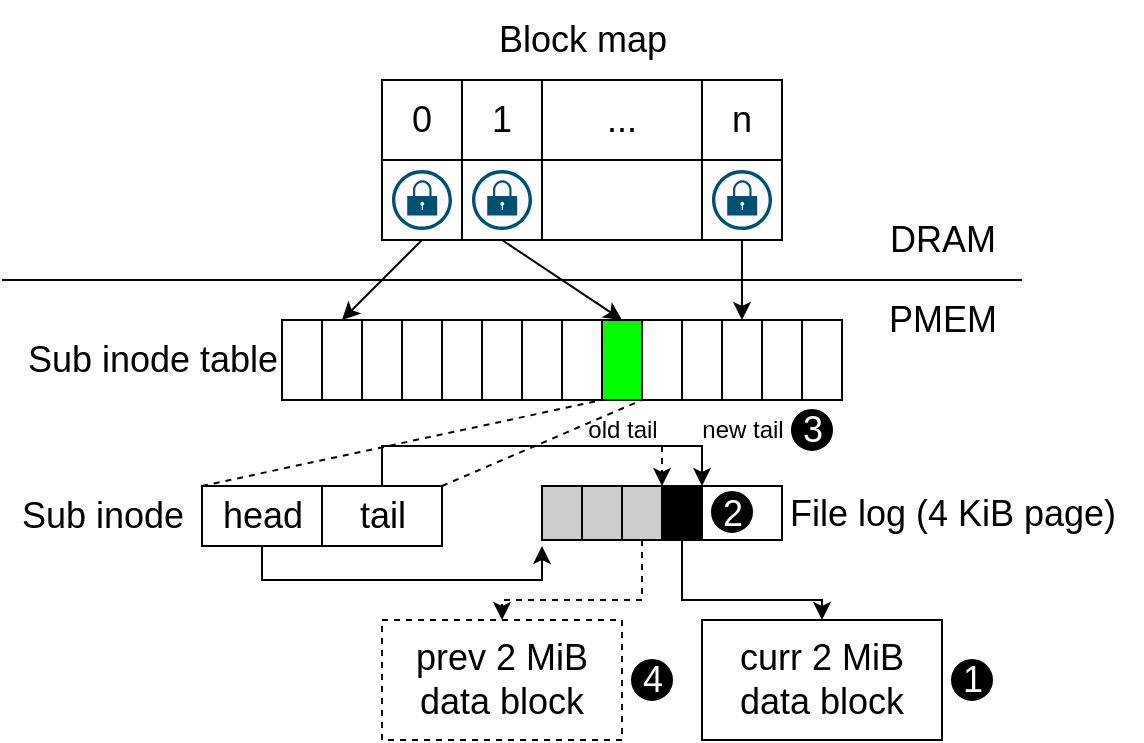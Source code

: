 <mxfile version="20.3.2" type="device"><diagram id="6tiLW8Mv2pQZ2xRoAar4" name="Page-1"><mxGraphModel dx="2062" dy="1066" grid="1" gridSize="10" guides="1" tooltips="1" connect="1" arrows="1" fold="1" page="1" pageScale="1" pageWidth="850" pageHeight="1100" math="0" shadow="0"><root><mxCell id="0"/><mxCell id="1" parent="0"/><mxCell id="AZ0mGfDzJaNnXbe0xWkF-1" value="&lt;font style=&quot;font-size: 18px;&quot;&gt;0&lt;/font&gt;" style="rounded=0;whiteSpace=wrap;html=1;fillColor=none;" parent="1" vertex="1"><mxGeometry x="200" y="50" width="40" height="40" as="geometry"/></mxCell><mxCell id="AZ0mGfDzJaNnXbe0xWkF-2" value="&lt;font style=&quot;font-size: 18px;&quot;&gt;1&lt;/font&gt;" style="rounded=0;whiteSpace=wrap;html=1;fillColor=none;" parent="1" vertex="1"><mxGeometry x="240" y="50" width="40" height="40" as="geometry"/></mxCell><mxCell id="AZ0mGfDzJaNnXbe0xWkF-3" value="&lt;font style=&quot;font-size: 18px;&quot;&gt;...&lt;/font&gt;" style="rounded=0;whiteSpace=wrap;html=1;fillColor=none;" parent="1" vertex="1"><mxGeometry x="280" y="50" width="80" height="40" as="geometry"/></mxCell><mxCell id="AZ0mGfDzJaNnXbe0xWkF-4" value="&lt;font style=&quot;font-size: 18px;&quot;&gt;n&lt;/font&gt;" style="rounded=0;whiteSpace=wrap;html=1;fillColor=none;" parent="1" vertex="1"><mxGeometry x="360" y="50" width="40" height="40" as="geometry"/></mxCell><mxCell id="AZ0mGfDzJaNnXbe0xWkF-5" value="" style="rounded=0;whiteSpace=wrap;html=1;fillColor=none;" parent="1" vertex="1"><mxGeometry x="200" y="90" width="40" height="40" as="geometry"/></mxCell><mxCell id="AZ0mGfDzJaNnXbe0xWkF-6" value="" style="rounded=0;whiteSpace=wrap;html=1;fillColor=none;" parent="1" vertex="1"><mxGeometry x="240" y="90" width="40" height="40" as="geometry"/></mxCell><mxCell id="AZ0mGfDzJaNnXbe0xWkF-7" value="" style="rounded=0;whiteSpace=wrap;html=1;fillColor=none;" parent="1" vertex="1"><mxGeometry x="280" y="90" width="80" height="40" as="geometry"/></mxCell><mxCell id="AZ0mGfDzJaNnXbe0xWkF-8" value="" style="rounded=0;whiteSpace=wrap;html=1;fillColor=none;" parent="1" vertex="1"><mxGeometry x="360" y="90" width="40" height="40" as="geometry"/></mxCell><mxCell id="AZ0mGfDzJaNnXbe0xWkF-10" value="" style="sketch=0;points=[[0.5,0,0],[1,0.5,0],[0.5,1,0],[0,0.5,0],[0.145,0.145,0],[0.856,0.145,0],[0.855,0.856,0],[0.145,0.855,0]];verticalLabelPosition=bottom;html=1;verticalAlign=top;aspect=fixed;align=center;pointerEvents=1;shape=mxgraph.cisco19.lock;fillColor=#005073;strokeColor=none;" parent="1" vertex="1"><mxGeometry x="205" y="95" width="30" height="30" as="geometry"/></mxCell><mxCell id="AZ0mGfDzJaNnXbe0xWkF-11" value="" style="sketch=0;points=[[0.5,0,0],[1,0.5,0],[0.5,1,0],[0,0.5,0],[0.145,0.145,0],[0.856,0.145,0],[0.855,0.856,0],[0.145,0.855,0]];verticalLabelPosition=bottom;html=1;verticalAlign=top;aspect=fixed;align=center;pointerEvents=1;shape=mxgraph.cisco19.lock;fillColor=#005073;strokeColor=none;" parent="1" vertex="1"><mxGeometry x="245" y="95" width="30" height="30" as="geometry"/></mxCell><mxCell id="AZ0mGfDzJaNnXbe0xWkF-12" value="" style="sketch=0;points=[[0.5,0,0],[1,0.5,0],[0.5,1,0],[0,0.5,0],[0.145,0.145,0],[0.856,0.145,0],[0.855,0.856,0],[0.145,0.855,0]];verticalLabelPosition=bottom;html=1;verticalAlign=top;aspect=fixed;align=center;pointerEvents=1;shape=mxgraph.cisco19.lock;fillColor=#005073;strokeColor=none;" parent="1" vertex="1"><mxGeometry x="365" y="95" width="30" height="30" as="geometry"/></mxCell><mxCell id="AZ0mGfDzJaNnXbe0xWkF-13" value="" style="rounded=0;whiteSpace=wrap;html=1;fontSize=18;fillColor=none;" parent="1" vertex="1"><mxGeometry x="150" y="170" width="20" height="40" as="geometry"/></mxCell><mxCell id="AZ0mGfDzJaNnXbe0xWkF-14" value="" style="rounded=0;whiteSpace=wrap;html=1;fontSize=18;fillColor=none;" parent="1" vertex="1"><mxGeometry x="170" y="170" width="20" height="40" as="geometry"/></mxCell><mxCell id="AZ0mGfDzJaNnXbe0xWkF-15" value="" style="rounded=0;whiteSpace=wrap;html=1;fontSize=18;fillColor=none;" parent="1" vertex="1"><mxGeometry x="190" y="170" width="20" height="40" as="geometry"/></mxCell><mxCell id="AZ0mGfDzJaNnXbe0xWkF-16" value="" style="rounded=0;whiteSpace=wrap;html=1;fontSize=18;fillColor=none;" parent="1" vertex="1"><mxGeometry x="210" y="170" width="20" height="40" as="geometry"/></mxCell><mxCell id="AZ0mGfDzJaNnXbe0xWkF-17" value="" style="rounded=0;whiteSpace=wrap;html=1;fontSize=18;fillColor=none;" parent="1" vertex="1"><mxGeometry x="230" y="170" width="20" height="40" as="geometry"/></mxCell><mxCell id="AZ0mGfDzJaNnXbe0xWkF-18" value="" style="rounded=0;whiteSpace=wrap;html=1;fontSize=18;fillColor=none;" parent="1" vertex="1"><mxGeometry x="250" y="170" width="20" height="40" as="geometry"/></mxCell><mxCell id="AZ0mGfDzJaNnXbe0xWkF-19" value="" style="rounded=0;whiteSpace=wrap;html=1;fontSize=18;fillColor=none;" parent="1" vertex="1"><mxGeometry x="270" y="170" width="20" height="40" as="geometry"/></mxCell><mxCell id="AZ0mGfDzJaNnXbe0xWkF-20" value="" style="rounded=0;whiteSpace=wrap;html=1;fontSize=18;fillColor=none;" parent="1" vertex="1"><mxGeometry x="290" y="170" width="20" height="40" as="geometry"/></mxCell><mxCell id="AZ0mGfDzJaNnXbe0xWkF-21" value="" style="rounded=0;whiteSpace=wrap;html=1;fontSize=18;fillColor=#00FF00;" parent="1" vertex="1"><mxGeometry x="310" y="170" width="20" height="40" as="geometry"/></mxCell><mxCell id="AZ0mGfDzJaNnXbe0xWkF-22" value="" style="rounded=0;whiteSpace=wrap;html=1;fontSize=18;fillColor=none;" parent="1" vertex="1"><mxGeometry x="330" y="170" width="20" height="40" as="geometry"/></mxCell><mxCell id="AZ0mGfDzJaNnXbe0xWkF-23" value="" style="rounded=0;whiteSpace=wrap;html=1;fontSize=18;fillColor=none;" parent="1" vertex="1"><mxGeometry x="350" y="170" width="20" height="40" as="geometry"/></mxCell><mxCell id="AZ0mGfDzJaNnXbe0xWkF-24" value="" style="rounded=0;whiteSpace=wrap;html=1;fontSize=18;fillColor=none;" parent="1" vertex="1"><mxGeometry x="370" y="170" width="20" height="40" as="geometry"/></mxCell><mxCell id="AZ0mGfDzJaNnXbe0xWkF-25" value="" style="rounded=0;whiteSpace=wrap;html=1;fontSize=18;fillColor=none;" parent="1" vertex="1"><mxGeometry x="390" y="170" width="20" height="40" as="geometry"/></mxCell><mxCell id="AZ0mGfDzJaNnXbe0xWkF-26" value="" style="rounded=0;whiteSpace=wrap;html=1;fontSize=18;fillColor=none;" parent="1" vertex="1"><mxGeometry x="410" y="170" width="20" height="40" as="geometry"/></mxCell><mxCell id="AZ0mGfDzJaNnXbe0xWkF-27" value="Block map" style="text;html=1;resizable=0;autosize=1;align=center;verticalAlign=middle;points=[];fillColor=none;strokeColor=none;rounded=0;fontSize=18;" parent="1" vertex="1"><mxGeometry x="245" y="10" width="110" height="40" as="geometry"/></mxCell><mxCell id="AZ0mGfDzJaNnXbe0xWkF-28" value="" style="endArrow=none;html=1;rounded=0;fontSize=18;" parent="1" edge="1"><mxGeometry width="50" height="50" relative="1" as="geometry"><mxPoint x="10" y="150" as="sourcePoint"/><mxPoint x="520" y="150" as="targetPoint"/></mxGeometry></mxCell><mxCell id="AZ0mGfDzJaNnXbe0xWkF-29" value="Sub inode table" style="text;html=1;resizable=0;autosize=1;align=center;verticalAlign=middle;points=[];fillColor=none;strokeColor=none;rounded=0;fontSize=18;" parent="1" vertex="1"><mxGeometry x="10" y="170" width="150" height="40" as="geometry"/></mxCell><mxCell id="AZ0mGfDzJaNnXbe0xWkF-30" value="DRAM" style="text;html=1;resizable=0;autosize=1;align=center;verticalAlign=middle;points=[];fillColor=none;strokeColor=none;rounded=0;fontSize=18;" parent="1" vertex="1"><mxGeometry x="440" y="110" width="80" height="40" as="geometry"/></mxCell><mxCell id="AZ0mGfDzJaNnXbe0xWkF-31" value="PMEM" style="text;html=1;resizable=0;autosize=1;align=center;verticalAlign=middle;points=[];fillColor=none;strokeColor=none;rounded=0;fontSize=18;" parent="1" vertex="1"><mxGeometry x="440" y="150" width="80" height="40" as="geometry"/></mxCell><mxCell id="AZ0mGfDzJaNnXbe0xWkF-32" value="head" style="text;html=1;resizable=0;autosize=1;align=center;verticalAlign=middle;points=[];fillColor=none;strokeColor=none;rounded=0;fontSize=18;" parent="1" vertex="1"><mxGeometry x="110" y="248" width="60" height="40" as="geometry"/></mxCell><mxCell id="AZ0mGfDzJaNnXbe0xWkF-33" value="tail" style="text;html=1;resizable=0;autosize=1;align=center;verticalAlign=middle;points=[];fillColor=none;strokeColor=none;rounded=0;fontSize=18;" parent="1" vertex="1"><mxGeometry x="175" y="248" width="50" height="40" as="geometry"/></mxCell><mxCell id="Eh0wLbFimJlylfkcWco6-24" style="edgeStyle=orthogonalEdgeStyle;rounded=0;orthogonalLoop=1;jettySize=auto;html=1;exitX=0.5;exitY=1;exitDx=0;exitDy=0;" edge="1" parent="1" source="AZ0mGfDzJaNnXbe0xWkF-34"><mxGeometry relative="1" as="geometry"><mxPoint x="280" y="283" as="targetPoint"/><Array as="points"><mxPoint x="140" y="300"/><mxPoint x="280" y="300"/></Array></mxGeometry></mxCell><mxCell id="AZ0mGfDzJaNnXbe0xWkF-34" value="" style="rounded=0;whiteSpace=wrap;html=1;fontSize=18;fillColor=none;" parent="1" vertex="1"><mxGeometry x="110" y="253" width="60" height="30" as="geometry"/></mxCell><mxCell id="Eh0wLbFimJlylfkcWco6-7" style="edgeStyle=orthogonalEdgeStyle;rounded=0;orthogonalLoop=1;jettySize=auto;html=1;exitX=0.5;exitY=0;exitDx=0;exitDy=0;entryX=0;entryY=0;entryDx=0;entryDy=0;" edge="1" parent="1" source="AZ0mGfDzJaNnXbe0xWkF-35" target="Eh0wLbFimJlylfkcWco6-6"><mxGeometry relative="1" as="geometry"/></mxCell><mxCell id="AZ0mGfDzJaNnXbe0xWkF-35" value="" style="rounded=0;whiteSpace=wrap;html=1;fontSize=18;fillColor=none;" parent="1" vertex="1"><mxGeometry x="170" y="253" width="60" height="30" as="geometry"/></mxCell><mxCell id="AZ0mGfDzJaNnXbe0xWkF-37" value="" style="endArrow=none;dashed=1;html=1;rounded=0;fontSize=18;exitX=0;exitY=0;exitDx=0;exitDy=0;entryX=0;entryY=1;entryDx=0;entryDy=0;" parent="1" source="AZ0mGfDzJaNnXbe0xWkF-34" target="AZ0mGfDzJaNnXbe0xWkF-21" edge="1"><mxGeometry width="50" height="50" relative="1" as="geometry"><mxPoint x="540" y="320" as="sourcePoint"/><mxPoint x="450" y="190" as="targetPoint"/></mxGeometry></mxCell><mxCell id="AZ0mGfDzJaNnXbe0xWkF-38" value="" style="endArrow=none;dashed=1;html=1;rounded=0;fontSize=18;exitX=1;exitY=0;exitDx=0;exitDy=0;entryX=0;entryY=1;entryDx=0;entryDy=0;" parent="1" source="AZ0mGfDzJaNnXbe0xWkF-35" target="AZ0mGfDzJaNnXbe0xWkF-22" edge="1"><mxGeometry width="50" height="50" relative="1" as="geometry"><mxPoint x="400" y="240" as="sourcePoint"/><mxPoint x="450" y="190" as="targetPoint"/></mxGeometry></mxCell><mxCell id="AZ0mGfDzJaNnXbe0xWkF-39" value="" style="endArrow=classic;html=1;rounded=0;fontSize=18;exitX=0.5;exitY=1;exitDx=0;exitDy=0;entryX=0.5;entryY=0;entryDx=0;entryDy=0;" parent="1" source="AZ0mGfDzJaNnXbe0xWkF-5" target="AZ0mGfDzJaNnXbe0xWkF-14" edge="1"><mxGeometry width="50" height="50" relative="1" as="geometry"><mxPoint x="400" y="240" as="sourcePoint"/><mxPoint x="450" y="190" as="targetPoint"/></mxGeometry></mxCell><mxCell id="AZ0mGfDzJaNnXbe0xWkF-40" value="" style="endArrow=classic;html=1;rounded=0;fontSize=18;exitX=0.5;exitY=1;exitDx=0;exitDy=0;entryX=0.5;entryY=0;entryDx=0;entryDy=0;" parent="1" source="AZ0mGfDzJaNnXbe0xWkF-6" target="AZ0mGfDzJaNnXbe0xWkF-21" edge="1"><mxGeometry width="50" height="50" relative="1" as="geometry"><mxPoint x="400" y="240" as="sourcePoint"/><mxPoint x="450" y="190" as="targetPoint"/></mxGeometry></mxCell><mxCell id="AZ0mGfDzJaNnXbe0xWkF-41" value="" style="endArrow=classic;html=1;rounded=0;fontSize=18;exitX=0.5;exitY=1;exitDx=0;exitDy=0;entryX=0.5;entryY=0;entryDx=0;entryDy=0;" parent="1" source="AZ0mGfDzJaNnXbe0xWkF-8" target="AZ0mGfDzJaNnXbe0xWkF-24" edge="1"><mxGeometry width="50" height="50" relative="1" as="geometry"><mxPoint x="400" y="240" as="sourcePoint"/><mxPoint x="450" y="190" as="targetPoint"/></mxGeometry></mxCell><mxCell id="AZ0mGfDzJaNnXbe0xWkF-53" value="Sub inode" style="text;html=1;resizable=0;autosize=1;align=center;verticalAlign=middle;points=[];fillColor=none;strokeColor=none;rounded=0;fontSize=18;" parent="1" vertex="1"><mxGeometry x="10" y="248" width="100" height="40" as="geometry"/></mxCell><mxCell id="AZ0mGfDzJaNnXbe0xWkF-54" value="File log (4 KiB page)" style="text;html=1;resizable=0;autosize=1;align=center;verticalAlign=middle;points=[];fillColor=none;strokeColor=none;rounded=0;fontSize=18;" parent="1" vertex="1"><mxGeometry x="390" y="246.5" width="190" height="40" as="geometry"/></mxCell><mxCell id="Eh0wLbFimJlylfkcWco6-2" value="" style="rounded=0;whiteSpace=wrap;html=1;fillColor=#CCCCCC;" vertex="1" parent="1"><mxGeometry x="280" y="253" width="20" height="27" as="geometry"/></mxCell><mxCell id="Eh0wLbFimJlylfkcWco6-3" value="" style="rounded=0;whiteSpace=wrap;html=1;fillColor=#CCCCCC;" vertex="1" parent="1"><mxGeometry x="300" y="253" width="20" height="27" as="geometry"/></mxCell><mxCell id="Eh0wLbFimJlylfkcWco6-13" style="edgeStyle=orthogonalEdgeStyle;rounded=0;orthogonalLoop=1;jettySize=auto;html=1;exitX=0.5;exitY=1;exitDx=0;exitDy=0;entryX=0.5;entryY=0;entryDx=0;entryDy=0;dashed=1;" edge="1" parent="1" source="Eh0wLbFimJlylfkcWco6-4" target="Eh0wLbFimJlylfkcWco6-12"><mxGeometry relative="1" as="geometry"><Array as="points"><mxPoint x="330" y="310"/><mxPoint x="260" y="310"/></Array></mxGeometry></mxCell><mxCell id="Eh0wLbFimJlylfkcWco6-4" value="" style="rounded=0;whiteSpace=wrap;html=1;fillColor=#CCCCCC;" vertex="1" parent="1"><mxGeometry x="320" y="253" width="20" height="27" as="geometry"/></mxCell><mxCell id="Eh0wLbFimJlylfkcWco6-14" style="edgeStyle=orthogonalEdgeStyle;rounded=0;orthogonalLoop=1;jettySize=auto;html=1;exitX=0.5;exitY=1;exitDx=0;exitDy=0;entryX=0.5;entryY=0;entryDx=0;entryDy=0;" edge="1" parent="1" source="Eh0wLbFimJlylfkcWco6-5" target="Eh0wLbFimJlylfkcWco6-11"><mxGeometry relative="1" as="geometry"><Array as="points"><mxPoint x="350" y="310"/><mxPoint x="420" y="310"/></Array></mxGeometry></mxCell><mxCell id="Eh0wLbFimJlylfkcWco6-5" value="" style="rounded=0;whiteSpace=wrap;html=1;fillColor=#000000;" vertex="1" parent="1"><mxGeometry x="340" y="253" width="20" height="27" as="geometry"/></mxCell><mxCell id="Eh0wLbFimJlylfkcWco6-6" value="" style="rounded=0;whiteSpace=wrap;html=1;fillColor=none;" vertex="1" parent="1"><mxGeometry x="360" y="253" width="40" height="27" as="geometry"/></mxCell><mxCell id="Eh0wLbFimJlylfkcWco6-8" value="" style="endArrow=classic;html=1;rounded=0;dashed=1;entryX=0;entryY=0;entryDx=0;entryDy=0;" edge="1" parent="1" target="Eh0wLbFimJlylfkcWco6-5"><mxGeometry width="50" height="50" relative="1" as="geometry"><mxPoint x="340" y="233" as="sourcePoint"/><mxPoint x="450" y="533" as="targetPoint"/></mxGeometry></mxCell><mxCell id="Eh0wLbFimJlylfkcWco6-9" value="old tail" style="text;html=1;resizable=0;autosize=1;align=center;verticalAlign=middle;points=[];fillColor=none;strokeColor=none;rounded=0;" vertex="1" parent="1"><mxGeometry x="290" y="210" width="60" height="30" as="geometry"/></mxCell><mxCell id="Eh0wLbFimJlylfkcWco6-10" value="new tail" style="text;html=1;resizable=0;autosize=1;align=center;verticalAlign=middle;points=[];fillColor=none;strokeColor=none;rounded=0;" vertex="1" parent="1"><mxGeometry x="350" y="210" width="60" height="30" as="geometry"/></mxCell><mxCell id="Eh0wLbFimJlylfkcWco6-11" value="curr 2 MiB&lt;br&gt;data block" style="rounded=0;whiteSpace=wrap;html=1;fontSize=18;fillColor=none;" vertex="1" parent="1"><mxGeometry x="360" y="320" width="120" height="60" as="geometry"/></mxCell><mxCell id="Eh0wLbFimJlylfkcWco6-12" value="prev 2 MiB&lt;br&gt;data block" style="rounded=0;whiteSpace=wrap;html=1;fontSize=18;fillColor=none;dashed=1;" vertex="1" parent="1"><mxGeometry x="200" y="320" width="120" height="60" as="geometry"/></mxCell><mxCell id="Eh0wLbFimJlylfkcWco6-15" value="" style="ellipse;whiteSpace=wrap;html=1;aspect=fixed;fillColor=#000000;" vertex="1" parent="1"><mxGeometry x="485" y="340" width="20" height="20" as="geometry"/></mxCell><mxCell id="Eh0wLbFimJlylfkcWco6-16" value="&lt;font color=&quot;#ffffff&quot; style=&quot;font-size: 18px;&quot;&gt;1&lt;/font&gt;" style="text;html=1;resizable=0;autosize=1;align=center;verticalAlign=middle;points=[];fillColor=none;strokeColor=none;rounded=0;" vertex="1" parent="1"><mxGeometry x="480" y="330" width="30" height="40" as="geometry"/></mxCell><mxCell id="Eh0wLbFimJlylfkcWco6-18" value="" style="ellipse;whiteSpace=wrap;html=1;aspect=fixed;fillColor=#000000;" vertex="1" parent="1"><mxGeometry x="365" y="256" width="20" height="20" as="geometry"/></mxCell><mxCell id="Eh0wLbFimJlylfkcWco6-19" value="&lt;font color=&quot;#ffffff&quot; style=&quot;font-size: 18px;&quot;&gt;2&lt;/font&gt;" style="text;html=1;resizable=0;autosize=1;align=center;verticalAlign=middle;points=[];fillColor=none;strokeColor=none;rounded=0;" vertex="1" parent="1"><mxGeometry x="360" y="246.5" width="30" height="40" as="geometry"/></mxCell><mxCell id="Eh0wLbFimJlylfkcWco6-20" value="" style="ellipse;whiteSpace=wrap;html=1;aspect=fixed;fillColor=#000000;" vertex="1" parent="1"><mxGeometry x="405" y="215" width="20" height="20" as="geometry"/></mxCell><mxCell id="Eh0wLbFimJlylfkcWco6-21" value="&lt;font color=&quot;#ffffff&quot; style=&quot;font-size: 18px;&quot;&gt;3&lt;/font&gt;" style="text;html=1;resizable=0;autosize=1;align=center;verticalAlign=middle;points=[];fillColor=none;strokeColor=none;rounded=0;" vertex="1" parent="1"><mxGeometry x="400" y="205" width="30" height="40" as="geometry"/></mxCell><mxCell id="Eh0wLbFimJlylfkcWco6-22" value="" style="ellipse;whiteSpace=wrap;html=1;aspect=fixed;fillColor=#000000;" vertex="1" parent="1"><mxGeometry x="325" y="340" width="20" height="20" as="geometry"/></mxCell><mxCell id="Eh0wLbFimJlylfkcWco6-23" value="&lt;font color=&quot;#ffffff&quot; style=&quot;font-size: 18px;&quot;&gt;4&lt;/font&gt;" style="text;html=1;resizable=0;autosize=1;align=center;verticalAlign=middle;points=[];fillColor=none;strokeColor=none;rounded=0;" vertex="1" parent="1"><mxGeometry x="320" y="330" width="30" height="40" as="geometry"/></mxCell></root></mxGraphModel></diagram></mxfile>